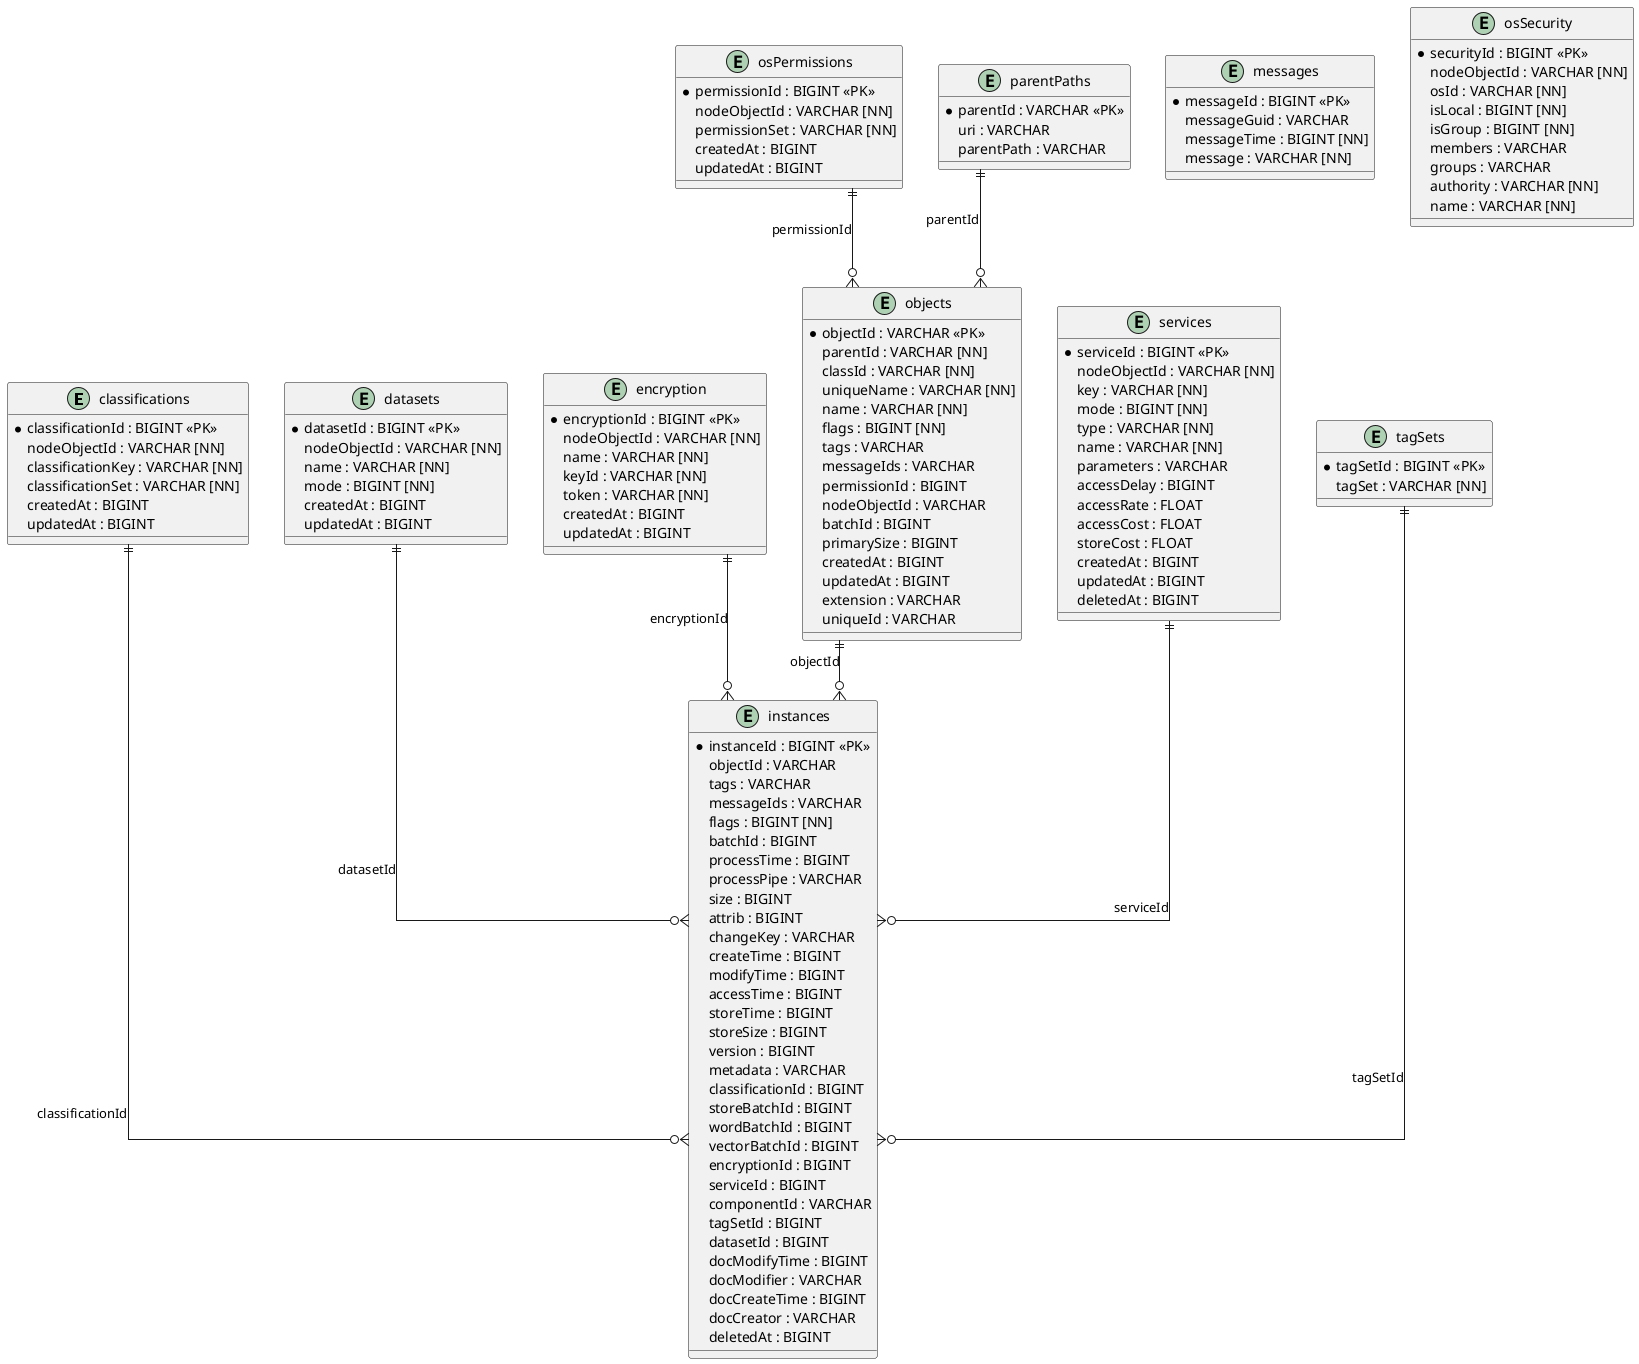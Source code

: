 @startuml
skinparam linetype ortho
entity "classifications" {
  * classificationId : BIGINT <<PK>>
  nodeObjectId : VARCHAR [NN]
  classificationKey : VARCHAR [NN]
  classificationSet : VARCHAR [NN]
  createdAt : BIGINT
  updatedAt : BIGINT
}
entity "datasets" {
  * datasetId : BIGINT <<PK>>
  nodeObjectId : VARCHAR [NN]
  name : VARCHAR [NN]
  mode : BIGINT [NN]
  createdAt : BIGINT
  updatedAt : BIGINT
}
entity "encryption" {
  * encryptionId : BIGINT <<PK>>
  nodeObjectId : VARCHAR [NN]
  name : VARCHAR [NN]
  keyId : VARCHAR [NN]
  token : VARCHAR [NN]
  createdAt : BIGINT
  updatedAt : BIGINT
}
entity "instances" {
  * instanceId : BIGINT <<PK>>
  objectId : VARCHAR
  tags : VARCHAR
  messageIds : VARCHAR
  flags : BIGINT [NN]
  batchId : BIGINT
  processTime : BIGINT
  processPipe : VARCHAR
  size : BIGINT
  attrib : BIGINT
  changeKey : VARCHAR
  createTime : BIGINT
  modifyTime : BIGINT
  accessTime : BIGINT
  storeTime : BIGINT
  storeSize : BIGINT
  version : BIGINT
  metadata : VARCHAR
  classificationId : BIGINT
  storeBatchId : BIGINT
  wordBatchId : BIGINT
  vectorBatchId : BIGINT
  encryptionId : BIGINT
  serviceId : BIGINT
  componentId : VARCHAR
  tagSetId : BIGINT
  datasetId : BIGINT
  docModifyTime : BIGINT
  docModifier : VARCHAR
  docCreateTime : BIGINT
  docCreator : VARCHAR
  deletedAt : BIGINT
}
entity "messages" {
  * messageId : BIGINT <<PK>>
  messageGuid : VARCHAR
  messageTime : BIGINT [NN]
  message : VARCHAR [NN]
}
entity "objects" {
  * objectId : VARCHAR <<PK>>
  parentId : VARCHAR [NN]
  classId : VARCHAR [NN]
  uniqueName : VARCHAR [NN]
  name : VARCHAR [NN]
  flags : BIGINT [NN]
  tags : VARCHAR
  messageIds : VARCHAR
  permissionId : BIGINT
  nodeObjectId : VARCHAR
  batchId : BIGINT
  primarySize : BIGINT
  createdAt : BIGINT
  updatedAt : BIGINT
  extension : VARCHAR
  uniqueId : VARCHAR
}
entity "osPermissions" {
  * permissionId : BIGINT <<PK>>
  nodeObjectId : VARCHAR [NN]
  permissionSet : VARCHAR [NN]
  createdAt : BIGINT
  updatedAt : BIGINT
}
entity "osSecurity" {
  * securityId : BIGINT <<PK>>
  nodeObjectId : VARCHAR [NN]
  osId : VARCHAR [NN]
  isLocal : BIGINT [NN]
  isGroup : BIGINT [NN]
  members : VARCHAR
  groups : VARCHAR
  authority : VARCHAR [NN]
  name : VARCHAR [NN]
}
entity "parentPaths" {
  * parentId : VARCHAR <<PK>>
  uri : VARCHAR
  parentPath : VARCHAR
}
entity "services" {
  * serviceId : BIGINT <<PK>>
  nodeObjectId : VARCHAR [NN]
  key : VARCHAR [NN]
  mode : BIGINT [NN]
  type : VARCHAR [NN]
  name : VARCHAR [NN]
  parameters : VARCHAR
  accessDelay : BIGINT
  accessRate : FLOAT
  accessCost : FLOAT
  storeCost : FLOAT
  createdAt : BIGINT
  updatedAt : BIGINT
  deletedAt : BIGINT
}
entity "tagSets" {
  * tagSetId : BIGINT <<PK>>
  tagSet : VARCHAR [NN]
}
classifications ||--o{ instances : "classificationId"
datasets ||--o{ instances : "datasetId"
encryption ||--o{ instances : "encryptionId"
objects ||--o{ instances : "objectId"
osPermissions ||--o{ objects : "permissionId"
parentPaths ||--o{ objects : "parentId"
services ||--o{ instances : "serviceId"
tagSets ||--o{ instances : "tagSetId"
@enduml